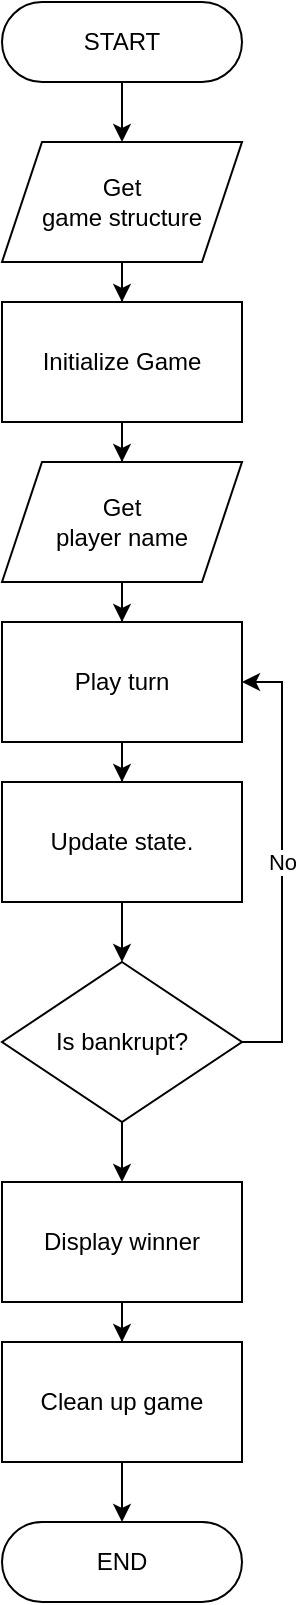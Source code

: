 <mxfile version="16.5.1" type="device" pages="5"><diagram id="Qvs4ydOP_ACxAHWa5gOq" name="Main game loop"><mxGraphModel dx="1038" dy="641" grid="1" gridSize="10" guides="1" tooltips="1" connect="1" arrows="1" fold="1" page="1" pageScale="1" pageWidth="850" pageHeight="1100" math="0" shadow="0"><root><mxCell id="dUJUDc4iF1PYR6SqTYt5-0"/><mxCell id="dUJUDc4iF1PYR6SqTYt5-1" parent="dUJUDc4iF1PYR6SqTYt5-0"/><mxCell id="WYSGxSHMkK9ZcVKr8tXo-1" style="edgeStyle=orthogonalEdgeStyle;rounded=0;orthogonalLoop=1;jettySize=auto;html=1;" edge="1" parent="dUJUDc4iF1PYR6SqTYt5-1" source="dUJUDc4iF1PYR6SqTYt5-2" target="dUJUDc4iF1PYR6SqTYt5-3"><mxGeometry relative="1" as="geometry"/></mxCell><mxCell id="dUJUDc4iF1PYR6SqTYt5-2" value="START" style="rounded=1;whiteSpace=wrap;html=1;arcSize=50;" vertex="1" parent="dUJUDc4iF1PYR6SqTYt5-1"><mxGeometry x="280" y="80" width="120" height="40" as="geometry"/></mxCell><mxCell id="dUJUDc4iF1PYR6SqTYt5-5" value="" style="edgeStyle=orthogonalEdgeStyle;rounded=0;orthogonalLoop=1;jettySize=auto;html=1;" edge="1" parent="dUJUDc4iF1PYR6SqTYt5-1" source="dUJUDc4iF1PYR6SqTYt5-3" target="dUJUDc4iF1PYR6SqTYt5-4"><mxGeometry relative="1" as="geometry"/></mxCell><mxCell id="dUJUDc4iF1PYR6SqTYt5-3" value="Get &lt;br&gt;game structure" style="shape=parallelogram;perimeter=parallelogramPerimeter;whiteSpace=wrap;html=1;fixedSize=1;" vertex="1" parent="dUJUDc4iF1PYR6SqTYt5-1"><mxGeometry x="280" y="150" width="120" height="60" as="geometry"/></mxCell><mxCell id="dUJUDc4iF1PYR6SqTYt5-7" value="" style="edgeStyle=orthogonalEdgeStyle;rounded=0;orthogonalLoop=1;jettySize=auto;html=1;entryX=0.5;entryY=0;entryDx=0;entryDy=0;" edge="1" parent="dUJUDc4iF1PYR6SqTYt5-1" source="dUJUDc4iF1PYR6SqTYt5-4" target="dUJUDc4iF1PYR6SqTYt5-8"><mxGeometry relative="1" as="geometry"><mxPoint x="340" y="320" as="targetPoint"/></mxGeometry></mxCell><mxCell id="dUJUDc4iF1PYR6SqTYt5-4" value="Initialize Game" style="whiteSpace=wrap;html=1;" vertex="1" parent="dUJUDc4iF1PYR6SqTYt5-1"><mxGeometry x="280" y="230" width="120" height="60" as="geometry"/></mxCell><mxCell id="dUJUDc4iF1PYR6SqTYt5-10" value="" style="edgeStyle=orthogonalEdgeStyle;rounded=0;orthogonalLoop=1;jettySize=auto;html=1;" edge="1" parent="dUJUDc4iF1PYR6SqTYt5-1" source="dUJUDc4iF1PYR6SqTYt5-8" target="dUJUDc4iF1PYR6SqTYt5-9"><mxGeometry relative="1" as="geometry"/></mxCell><mxCell id="dUJUDc4iF1PYR6SqTYt5-8" value="Get &lt;br&gt;player name" style="shape=parallelogram;perimeter=parallelogramPerimeter;whiteSpace=wrap;html=1;fixedSize=1;" vertex="1" parent="dUJUDc4iF1PYR6SqTYt5-1"><mxGeometry x="280" y="310" width="120" height="60" as="geometry"/></mxCell><mxCell id="dUJUDc4iF1PYR6SqTYt5-12" value="" style="edgeStyle=orthogonalEdgeStyle;rounded=0;orthogonalLoop=1;jettySize=auto;html=1;" edge="1" parent="dUJUDc4iF1PYR6SqTYt5-1" source="dUJUDc4iF1PYR6SqTYt5-9" target="dUJUDc4iF1PYR6SqTYt5-11"><mxGeometry relative="1" as="geometry"/></mxCell><mxCell id="dUJUDc4iF1PYR6SqTYt5-9" value="Play turn" style="whiteSpace=wrap;html=1;" vertex="1" parent="dUJUDc4iF1PYR6SqTYt5-1"><mxGeometry x="280" y="390" width="120" height="60" as="geometry"/></mxCell><mxCell id="dUJUDc4iF1PYR6SqTYt5-14" value="" style="edgeStyle=orthogonalEdgeStyle;rounded=0;orthogonalLoop=1;jettySize=auto;html=1;" edge="1" parent="dUJUDc4iF1PYR6SqTYt5-1" source="dUJUDc4iF1PYR6SqTYt5-11" target="dUJUDc4iF1PYR6SqTYt5-13"><mxGeometry relative="1" as="geometry"/></mxCell><mxCell id="dUJUDc4iF1PYR6SqTYt5-11" value="Update state." style="whiteSpace=wrap;html=1;" vertex="1" parent="dUJUDc4iF1PYR6SqTYt5-1"><mxGeometry x="280" y="470" width="120" height="60" as="geometry"/></mxCell><mxCell id="dUJUDc4iF1PYR6SqTYt5-15" value="No" style="edgeStyle=orthogonalEdgeStyle;rounded=0;orthogonalLoop=1;jettySize=auto;html=1;entryX=1;entryY=0.5;entryDx=0;entryDy=0;exitX=1;exitY=0.5;exitDx=0;exitDy=0;" edge="1" parent="dUJUDc4iF1PYR6SqTYt5-1" source="dUJUDc4iF1PYR6SqTYt5-13" target="dUJUDc4iF1PYR6SqTYt5-9"><mxGeometry relative="1" as="geometry"><mxPoint x="480" y="590" as="sourcePoint"/></mxGeometry></mxCell><mxCell id="dUJUDc4iF1PYR6SqTYt5-17" value="" style="edgeStyle=orthogonalEdgeStyle;rounded=0;orthogonalLoop=1;jettySize=auto;html=1;" edge="1" parent="dUJUDc4iF1PYR6SqTYt5-1" source="dUJUDc4iF1PYR6SqTYt5-13" target="dUJUDc4iF1PYR6SqTYt5-16"><mxGeometry relative="1" as="geometry"/></mxCell><mxCell id="dUJUDc4iF1PYR6SqTYt5-13" value="Is bankrupt?" style="rhombus;whiteSpace=wrap;html=1;" vertex="1" parent="dUJUDc4iF1PYR6SqTYt5-1"><mxGeometry x="280" y="560" width="120" height="80" as="geometry"/></mxCell><mxCell id="dUJUDc4iF1PYR6SqTYt5-19" value="" style="edgeStyle=orthogonalEdgeStyle;rounded=0;orthogonalLoop=1;jettySize=auto;html=1;" edge="1" parent="dUJUDc4iF1PYR6SqTYt5-1" source="dUJUDc4iF1PYR6SqTYt5-16" target="dUJUDc4iF1PYR6SqTYt5-18"><mxGeometry relative="1" as="geometry"/></mxCell><mxCell id="dUJUDc4iF1PYR6SqTYt5-16" value="Display winner" style="whiteSpace=wrap;html=1;" vertex="1" parent="dUJUDc4iF1PYR6SqTYt5-1"><mxGeometry x="280" y="670" width="120" height="60" as="geometry"/></mxCell><mxCell id="dUJUDc4iF1PYR6SqTYt5-21" value="" style="edgeStyle=orthogonalEdgeStyle;rounded=0;orthogonalLoop=1;jettySize=auto;html=1;" edge="1" parent="dUJUDc4iF1PYR6SqTYt5-1" source="dUJUDc4iF1PYR6SqTYt5-18" target="dUJUDc4iF1PYR6SqTYt5-20"><mxGeometry relative="1" as="geometry"/></mxCell><mxCell id="dUJUDc4iF1PYR6SqTYt5-18" value="Clean up game" style="whiteSpace=wrap;html=1;" vertex="1" parent="dUJUDc4iF1PYR6SqTYt5-1"><mxGeometry x="280" y="750" width="120" height="60" as="geometry"/></mxCell><mxCell id="dUJUDc4iF1PYR6SqTYt5-20" value="END" style="rounded=1;whiteSpace=wrap;html=1;arcSize=50;" vertex="1" parent="dUJUDc4iF1PYR6SqTYt5-1"><mxGeometry x="280" y="840" width="120" height="40" as="geometry"/></mxCell></root></mxGraphModel></diagram><diagram id="jHpvO88dxBq9USxE3Nx-" name="Overview"><mxGraphModel dx="782" dy="497" grid="1" gridSize="10" guides="1" tooltips="1" connect="1" arrows="1" fold="1" page="1" pageScale="1" pageWidth="850" pageHeight="1100" math="0" shadow="0"><root><mxCell id="0"/><mxCell id="1" parent="0"/><mxCell id="AJjYLqtRvf8l3yNvZSuO-7" style="edgeStyle=orthogonalEdgeStyle;rounded=0;orthogonalLoop=1;jettySize=auto;html=1;" parent="1" source="AJjYLqtRvf8l3yNvZSuO-1" target="AJjYLqtRvf8l3yNvZSuO-2" edge="1"><mxGeometry relative="1" as="geometry"/></mxCell><mxCell id="AJjYLqtRvf8l3yNvZSuO-1" value="&lt;b&gt;Start&lt;/b&gt;" style="rounded=1;whiteSpace=wrap;html=1;arcSize=50;" parent="1" vertex="1"><mxGeometry x="200" y="200" width="120" height="40" as="geometry"/></mxCell><mxCell id="AJjYLqtRvf8l3yNvZSuO-6" style="edgeStyle=orthogonalEdgeStyle;rounded=0;orthogonalLoop=1;jettySize=auto;html=1;exitX=0.5;exitY=1;exitDx=0;exitDy=0;entryX=0.5;entryY=0;entryDx=0;entryDy=0;" parent="1" source="AJjYLqtRvf8l3yNvZSuO-2" target="AJjYLqtRvf8l3yNvZSuO-3" edge="1"><mxGeometry relative="1" as="geometry"/></mxCell><mxCell id="AJjYLqtRvf8l3yNvZSuO-2" value="Roll dice." style="rounded=0;whiteSpace=wrap;html=1;" parent="1" vertex="1"><mxGeometry x="200" y="270" width="120" height="60" as="geometry"/></mxCell><mxCell id="AJjYLqtRvf8l3yNvZSuO-5" value="" style="edgeStyle=orthogonalEdgeStyle;rounded=0;orthogonalLoop=1;jettySize=auto;html=1;" parent="1" source="AJjYLqtRvf8l3yNvZSuO-3" edge="1"><mxGeometry relative="1" as="geometry"><mxPoint x="260" y="430" as="targetPoint"/></mxGeometry></mxCell><mxCell id="AJjYLqtRvf8l3yNvZSuO-3" value="Move player." style="rounded=0;whiteSpace=wrap;html=1;" parent="1" vertex="1"><mxGeometry x="200" y="350" width="120" height="60" as="geometry"/></mxCell><mxCell id="GlCcbbM1zn3epWwf96uv-2" value="" style="edgeStyle=orthogonalEdgeStyle;rounded=0;orthogonalLoop=1;jettySize=auto;html=1;entryX=0.5;entryY=0;entryDx=0;entryDy=0;" parent="1" source="AJjYLqtRvf8l3yNvZSuO-4" edge="1"><mxGeometry relative="1" as="geometry"><mxPoint x="260" y="510" as="targetPoint"/></mxGeometry></mxCell><mxCell id="AJjYLqtRvf8l3yNvZSuO-13" value="" style="edgeStyle=orthogonalEdgeStyle;rounded=0;orthogonalLoop=1;jettySize=auto;html=1;" parent="1" source="AJjYLqtRvf8l3yNvZSuO-8" target="AJjYLqtRvf8l3yNvZSuO-12" edge="1"><mxGeometry relative="1" as="geometry"/></mxCell><mxCell id="AJjYLqtRvf8l3yNvZSuO-8" value="Handle state." style="whiteSpace=wrap;html=1;rounded=0;" parent="1" vertex="1"><mxGeometry x="200" y="670" width="120" height="60" as="geometry"/></mxCell><mxCell id="AJjYLqtRvf8l3yNvZSuO-15" value="" style="edgeStyle=orthogonalEdgeStyle;rounded=0;orthogonalLoop=1;jettySize=auto;html=1;exitX=1;exitY=0.5;exitDx=0;exitDy=0;" parent="1" source="AJjYLqtRvf8l3yNvZSuO-17" target="AJjYLqtRvf8l3yNvZSuO-14" edge="1"><mxGeometry relative="1" as="geometry"/></mxCell><mxCell id="AJjYLqtRvf8l3yNvZSuO-18" value="" style="edgeStyle=orthogonalEdgeStyle;rounded=0;orthogonalLoop=1;jettySize=auto;html=1;" parent="1" source="AJjYLqtRvf8l3yNvZSuO-12" target="AJjYLqtRvf8l3yNvZSuO-17" edge="1"><mxGeometry relative="1" as="geometry"/></mxCell><mxCell id="AJjYLqtRvf8l3yNvZSuO-12" value="Handle input." style="whiteSpace=wrap;html=1;rounded=0;" parent="1" vertex="1"><mxGeometry x="200" y="750" width="120" height="60" as="geometry"/></mxCell><mxCell id="AJjYLqtRvf8l3yNvZSuO-16" value="No" style="edgeStyle=orthogonalEdgeStyle;rounded=0;orthogonalLoop=1;jettySize=auto;html=1;entryX=1;entryY=0.5;entryDx=0;entryDy=0;exitX=0.5;exitY=0;exitDx=0;exitDy=0;" parent="1" source="AJjYLqtRvf8l3yNvZSuO-14" target="AJjYLqtRvf8l3yNvZSuO-2" edge="1"><mxGeometry relative="1" as="geometry"><mxPoint x="410" y="360" as="targetPoint"/></mxGeometry></mxCell><mxCell id="AJjYLqtRvf8l3yNvZSuO-22" value="Yes" style="edgeStyle=orthogonalEdgeStyle;rounded=0;orthogonalLoop=1;jettySize=auto;html=1;" parent="1" source="AJjYLqtRvf8l3yNvZSuO-14" target="AJjYLqtRvf8l3yNvZSuO-19" edge="1"><mxGeometry relative="1" as="geometry"/></mxCell><mxCell id="AJjYLqtRvf8l3yNvZSuO-14" value="Is bankrupt?" style="rhombus;whiteSpace=wrap;html=1;rounded=0;" parent="1" vertex="1"><mxGeometry x="360" y="580" width="120" height="80" as="geometry"/></mxCell><mxCell id="AJjYLqtRvf8l3yNvZSuO-17" value="Increment player." style="whiteSpace=wrap;html=1;rounded=0;" parent="1" vertex="1"><mxGeometry x="200" y="830" width="120" height="60" as="geometry"/></mxCell><mxCell id="AJjYLqtRvf8l3yNvZSuO-19" value="&lt;b&gt;End&lt;/b&gt;" style="rounded=1;whiteSpace=wrap;html=1;arcSize=50;" parent="1" vertex="1"><mxGeometry x="540" y="600" width="120" height="40" as="geometry"/></mxCell><mxCell id="GlCcbbM1zn3epWwf96uv-9" style="edgeStyle=orthogonalEdgeStyle;rounded=0;orthogonalLoop=1;jettySize=auto;html=1;entryX=0.5;entryY=0;entryDx=0;entryDy=0;exitX=0.5;exitY=1;exitDx=0;exitDy=0;" parent="1" source="GlCcbbM1zn3epWwf96uv-7" target="AJjYLqtRvf8l3yNvZSuO-8" edge="1"><mxGeometry relative="1" as="geometry"><mxPoint x="260" y="640" as="sourcePoint"/></mxGeometry></mxCell><mxCell id="GlCcbbM1zn3epWwf96uv-7" value="Get player state." style="whiteSpace=wrap;html=1;rounded=0;" parent="1" vertex="1"><mxGeometry x="200" y="590" width="120" height="60" as="geometry"/></mxCell></root></mxGraphModel></diagram><diagram id="XgpeG-ucarIAymtxCKL7" name="Get State"><mxGraphModel dx="782" dy="549" grid="1" gridSize="10" guides="1" tooltips="1" connect="1" arrows="1" fold="1" page="1" pageScale="1" pageWidth="850" pageHeight="1100" math="0" shadow="0"><root><mxCell id="4K3um8HvURGm05O4xqo7-0"/><mxCell id="4K3um8HvURGm05O4xqo7-1" parent="4K3um8HvURGm05O4xqo7-0"/><mxCell id="4mwVsMS6bGRmXHts14zS-4" value="" style="edgeStyle=orthogonalEdgeStyle;rounded=0;orthogonalLoop=1;jettySize=auto;html=1;" parent="4K3um8HvURGm05O4xqo7-1" source="4mwVsMS6bGRmXHts14zS-0" edge="1"><mxGeometry relative="1" as="geometry"><mxPoint x="180" y="150" as="targetPoint"/></mxGeometry></mxCell><mxCell id="4mwVsMS6bGRmXHts14zS-0" value="" style="rounded=1;whiteSpace=wrap;html=1;arcSize=50;" parent="4K3um8HvURGm05O4xqo7-1" vertex="1"><mxGeometry x="120" y="80" width="120" height="40" as="geometry"/></mxCell><mxCell id="W9eCaEdSOlx9pREMtCXz-3" value="" style="edgeStyle=orthogonalEdgeStyle;rounded=0;orthogonalLoop=1;jettySize=auto;html=1;" edge="1" parent="4K3um8HvURGm05O4xqo7-1" source="4mwVsMS6bGRmXHts14zS-5" target="W9eCaEdSOlx9pREMtCXz-2"><mxGeometry relative="1" as="geometry"/></mxCell><mxCell id="4mwVsMS6bGRmXHts14zS-5" value="Get space state." style="shape=parallelogram;perimeter=parallelogramPerimeter;whiteSpace=wrap;html=1;fixedSize=1;" parent="4K3um8HvURGm05O4xqo7-1" vertex="1"><mxGeometry x="120" y="150" width="120" height="60" as="geometry"/></mxCell><mxCell id="4mwVsMS6bGRmXHts14zS-8" value="Space States: &#10;IS_GO&#10;IS_JAIL&#10;IS_FEELING_LUCKY&#10;PROPERTY_BY_BANK&#10;PROPERTY_BY_PLAYER&#10;PROPERTY_BY_OTHER &#10;PROPERTY_IS_RENOVATED&#10;&#10;Transaction Types: &#10;NULL_TRANSACTION &#10;BUY_PROPERTY&#10;RENOVATE_PROPERTY&#10;PAY_RENT &#10;&#10;Player States: &#10;HAS_CASH&#10;HAS_PROPERTY" style="text;strokeColor=none;fillColor=none;align=left;verticalAlign=middle;spacingLeft=4;spacingRight=4;overflow=hidden;points=[[0,0.5],[1,0.5]];portConstraint=eastwest;rotatable=0;" parent="4K3um8HvURGm05O4xqo7-1" vertex="1"><mxGeometry x="380" y="80" width="300" height="410" as="geometry"/></mxCell><mxCell id="W9eCaEdSOlx9pREMtCXz-2" value="Get transaction type." style="whiteSpace=wrap;html=1;" vertex="1" parent="4K3um8HvURGm05O4xqo7-1"><mxGeometry x="120" y="230" width="120" height="60" as="geometry"/></mxCell></root></mxGraphModel></diagram><diagram id="qgWtXWAzeBCqhJQ1mJwV" name="Handle State"><mxGraphModel dx="782" dy="549" grid="1" gridSize="10" guides="1" tooltips="1" connect="1" arrows="1" fold="1" page="1" pageScale="1" pageWidth="850" pageHeight="1100" math="0" shadow="0"><root><mxCell id="RLV8FQUUrdatWD6F0DFg-0"/><mxCell id="RLV8FQUUrdatWD6F0DFg-1" parent="RLV8FQUUrdatWD6F0DFg-0"/><mxCell id="mnDuTX2huCDI014aEtEk-0" value="Possible states: &#10;" style="text;strokeColor=none;fillColor=none;align=left;verticalAlign=middle;spacingLeft=4;spacingRight=4;overflow=hidden;points=[[0,0.5],[1,0.5]];portConstraint=eastwest;rotatable=0;" vertex="1" parent="RLV8FQUUrdatWD6F0DFg-1"><mxGeometry x="40" width="240" height="280" as="geometry"/></mxCell><mxCell id="mnDuTX2huCDI014aEtEk-1" value="" style="rounded=1;whiteSpace=wrap;html=1;arcSize=50;" vertex="1" parent="RLV8FQUUrdatWD6F0DFg-1"><mxGeometry x="280" y="80" width="120" height="40" as="geometry"/></mxCell><mxCell id="mnDuTX2huCDI014aEtEk-5" value="" style="edgeStyle=orthogonalEdgeStyle;rounded=0;orthogonalLoop=1;jettySize=auto;html=1;" edge="1" parent="RLV8FQUUrdatWD6F0DFg-1" source="mnDuTX2huCDI014aEtEk-2" target="mnDuTX2huCDI014aEtEk-4"><mxGeometry relative="1" as="geometry"/></mxCell><mxCell id="mnDuTX2huCDI014aEtEk-2" value="Notify user of state." style="rounded=0;whiteSpace=wrap;html=1;" vertex="1" parent="RLV8FQUUrdatWD6F0DFg-1"><mxGeometry x="590" y="230" width="120" height="60" as="geometry"/></mxCell><mxCell id="mnDuTX2huCDI014aEtEk-4" value="Ask for input." style="whiteSpace=wrap;html=1;rounded=0;" vertex="1" parent="RLV8FQUUrdatWD6F0DFg-1"><mxGeometry x="590" y="330" width="120" height="60" as="geometry"/></mxCell></root></mxGraphModel></diagram><diagram id="LUJheiiW6HwWiGhRRWEu" name="Play turn"><mxGraphModel dx="1038" dy="641" grid="1" gridSize="10" guides="1" tooltips="1" connect="1" arrows="1" fold="1" page="1" pageScale="1" pageWidth="850" pageHeight="1100" math="0" shadow="0"><root><mxCell id="PUInLogjZhUmb1GMgK9B-0"/><mxCell id="PUInLogjZhUmb1GMgK9B-1" parent="PUInLogjZhUmb1GMgK9B-0"/><mxCell id="PUInLogjZhUmb1GMgK9B-4" value="" style="edgeStyle=orthogonalEdgeStyle;rounded=0;orthogonalLoop=1;jettySize=auto;html=1;" edge="1" parent="PUInLogjZhUmb1GMgK9B-1" source="PUInLogjZhUmb1GMgK9B-2" target="PUInLogjZhUmb1GMgK9B-3"><mxGeometry relative="1" as="geometry"/></mxCell><mxCell id="PUInLogjZhUmb1GMgK9B-2" value="" style="rounded=1;whiteSpace=wrap;html=1;arcSize=50;" vertex="1" parent="PUInLogjZhUmb1GMgK9B-1"><mxGeometry x="200" y="120" width="120" height="40" as="geometry"/></mxCell><mxCell id="PUInLogjZhUmb1GMgK9B-8" value="" style="edgeStyle=orthogonalEdgeStyle;rounded=0;orthogonalLoop=1;jettySize=auto;html=1;" edge="1" parent="PUInLogjZhUmb1GMgK9B-1" source="PUInLogjZhUmb1GMgK9B-3" target="PUInLogjZhUmb1GMgK9B-7"><mxGeometry relative="1" as="geometry"/></mxCell><mxCell id="PUInLogjZhUmb1GMgK9B-3" value="Get game" style="shape=parallelogram;perimeter=parallelogramPerimeter;whiteSpace=wrap;html=1;fixedSize=1;" vertex="1" parent="PUInLogjZhUmb1GMgK9B-1"><mxGeometry x="200" y="190" width="120" height="60" as="geometry"/></mxCell><mxCell id="PUInLogjZhUmb1GMgK9B-10" value="Yes" style="edgeStyle=orthogonalEdgeStyle;rounded=0;orthogonalLoop=1;jettySize=auto;html=1;exitX=1;exitY=0.5;exitDx=0;exitDy=0;" edge="1" parent="PUInLogjZhUmb1GMgK9B-1" source="PUInLogjZhUmb1GMgK9B-7" target="PUInLogjZhUmb1GMgK9B-9"><mxGeometry relative="1" as="geometry"/></mxCell><mxCell id="PUInLogjZhUmb1GMgK9B-13" value="No" style="edgeStyle=orthogonalEdgeStyle;rounded=0;orthogonalLoop=1;jettySize=auto;html=1;" edge="1" parent="PUInLogjZhUmb1GMgK9B-1" source="PUInLogjZhUmb1GMgK9B-7" target="PUInLogjZhUmb1GMgK9B-12"><mxGeometry relative="1" as="geometry"/></mxCell><mxCell id="PUInLogjZhUmb1GMgK9B-7" value="Is current &lt;br&gt;player in jail?" style="rhombus;whiteSpace=wrap;html=1;" vertex="1" parent="PUInLogjZhUmb1GMgK9B-1"><mxGeometry x="200" y="280" width="120" height="80" as="geometry"/></mxCell><mxCell id="PUInLogjZhUmb1GMgK9B-25" value="" style="edgeStyle=orthogonalEdgeStyle;rounded=0;orthogonalLoop=1;jettySize=auto;html=1;entryX=1;entryY=0.5;entryDx=0;entryDy=0;exitX=0.5;exitY=1;exitDx=0;exitDy=0;" edge="1" parent="PUInLogjZhUmb1GMgK9B-1" source="PUInLogjZhUmb1GMgK9B-9" target="PUInLogjZhUmb1GMgK9B-24"><mxGeometry relative="1" as="geometry"/></mxCell><mxCell id="PUInLogjZhUmb1GMgK9B-9" value="Free player" style="whiteSpace=wrap;html=1;" vertex="1" parent="PUInLogjZhUmb1GMgK9B-1"><mxGeometry x="390" y="290" width="120" height="60" as="geometry"/></mxCell><mxCell id="PUInLogjZhUmb1GMgK9B-15" value="" style="edgeStyle=orthogonalEdgeStyle;rounded=0;orthogonalLoop=1;jettySize=auto;html=1;" edge="1" parent="PUInLogjZhUmb1GMgK9B-1" source="PUInLogjZhUmb1GMgK9B-12" target="PUInLogjZhUmb1GMgK9B-14"><mxGeometry relative="1" as="geometry"/></mxCell><mxCell id="PUInLogjZhUmb1GMgK9B-12" value="Roll dice." style="whiteSpace=wrap;html=1;" vertex="1" parent="PUInLogjZhUmb1GMgK9B-1"><mxGeometry x="200" y="390" width="120" height="60" as="geometry"/></mxCell><mxCell id="PUInLogjZhUmb1GMgK9B-17" value="" style="edgeStyle=orthogonalEdgeStyle;rounded=0;orthogonalLoop=1;jettySize=auto;html=1;" edge="1" parent="PUInLogjZhUmb1GMgK9B-1" source="PUInLogjZhUmb1GMgK9B-14" target="PUInLogjZhUmb1GMgK9B-16"><mxGeometry relative="1" as="geometry"/></mxCell><mxCell id="PUInLogjZhUmb1GMgK9B-14" value="Move player." style="whiteSpace=wrap;html=1;" vertex="1" parent="PUInLogjZhUmb1GMgK9B-1"><mxGeometry x="200" y="470" width="120" height="60" as="geometry"/></mxCell><mxCell id="PUInLogjZhUmb1GMgK9B-19" value="" style="edgeStyle=orthogonalEdgeStyle;rounded=0;orthogonalLoop=1;jettySize=auto;html=1;" edge="1" parent="PUInLogjZhUmb1GMgK9B-1" source="PUInLogjZhUmb1GMgK9B-16" target="PUInLogjZhUmb1GMgK9B-18"><mxGeometry relative="1" as="geometry"/></mxCell><mxCell id="PUInLogjZhUmb1GMgK9B-16" value="Update state." style="whiteSpace=wrap;html=1;" vertex="1" parent="PUInLogjZhUmb1GMgK9B-1"><mxGeometry x="200" y="550" width="120" height="60" as="geometry"/></mxCell><mxCell id="PUInLogjZhUmb1GMgK9B-21" value="" style="edgeStyle=orthogonalEdgeStyle;rounded=0;orthogonalLoop=1;jettySize=auto;html=1;" edge="1" parent="PUInLogjZhUmb1GMgK9B-1" source="PUInLogjZhUmb1GMgK9B-18" target="PUInLogjZhUmb1GMgK9B-20"><mxGeometry relative="1" as="geometry"/></mxCell><mxCell id="PUInLogjZhUmb1GMgK9B-18" value="Handle state." style="whiteSpace=wrap;html=1;" vertex="1" parent="PUInLogjZhUmb1GMgK9B-1"><mxGeometry x="200" y="630" width="120" height="60" as="geometry"/></mxCell><mxCell id="PUInLogjZhUmb1GMgK9B-23" value="" style="edgeStyle=orthogonalEdgeStyle;rounded=0;orthogonalLoop=1;jettySize=auto;html=1;" edge="1" parent="PUInLogjZhUmb1GMgK9B-1" source="PUInLogjZhUmb1GMgK9B-20" target="PUInLogjZhUmb1GMgK9B-22"><mxGeometry relative="1" as="geometry"/></mxCell><mxCell id="PUInLogjZhUmb1GMgK9B-20" value="Handle input." style="whiteSpace=wrap;html=1;" vertex="1" parent="PUInLogjZhUmb1GMgK9B-1"><mxGeometry x="200" y="710" width="120" height="60" as="geometry"/></mxCell><mxCell id="PUInLogjZhUmb1GMgK9B-27" value="" style="edgeStyle=orthogonalEdgeStyle;rounded=0;orthogonalLoop=1;jettySize=auto;html=1;" edge="1" parent="PUInLogjZhUmb1GMgK9B-1" source="PUInLogjZhUmb1GMgK9B-22" target="PUInLogjZhUmb1GMgK9B-24"><mxGeometry relative="1" as="geometry"/></mxCell><mxCell id="PUInLogjZhUmb1GMgK9B-22" value="Update screen." style="whiteSpace=wrap;html=1;" vertex="1" parent="PUInLogjZhUmb1GMgK9B-1"><mxGeometry x="200" y="790" width="120" height="60" as="geometry"/></mxCell><mxCell id="PUInLogjZhUmb1GMgK9B-26" style="edgeStyle=orthogonalEdgeStyle;rounded=0;orthogonalLoop=1;jettySize=auto;html=1;exitX=0.5;exitY=1;exitDx=0;exitDy=0;entryX=0.5;entryY=0;entryDx=0;entryDy=0;" edge="1" parent="PUInLogjZhUmb1GMgK9B-1" source="PUInLogjZhUmb1GMgK9B-24" target="PUInLogjZhUmb1GMgK9B-28"><mxGeometry relative="1" as="geometry"><mxPoint x="260" y="970" as="targetPoint"/></mxGeometry></mxCell><mxCell id="PUInLogjZhUmb1GMgK9B-24" value="Increment turn." style="whiteSpace=wrap;html=1;" vertex="1" parent="PUInLogjZhUmb1GMgK9B-1"><mxGeometry x="200" y="870" width="120" height="60" as="geometry"/></mxCell><mxCell id="PUInLogjZhUmb1GMgK9B-28" value="End" style="rounded=1;whiteSpace=wrap;html=1;arcSize=50;" vertex="1" parent="PUInLogjZhUmb1GMgK9B-1"><mxGeometry x="200" y="960" width="120" height="40" as="geometry"/></mxCell></root></mxGraphModel></diagram></mxfile>